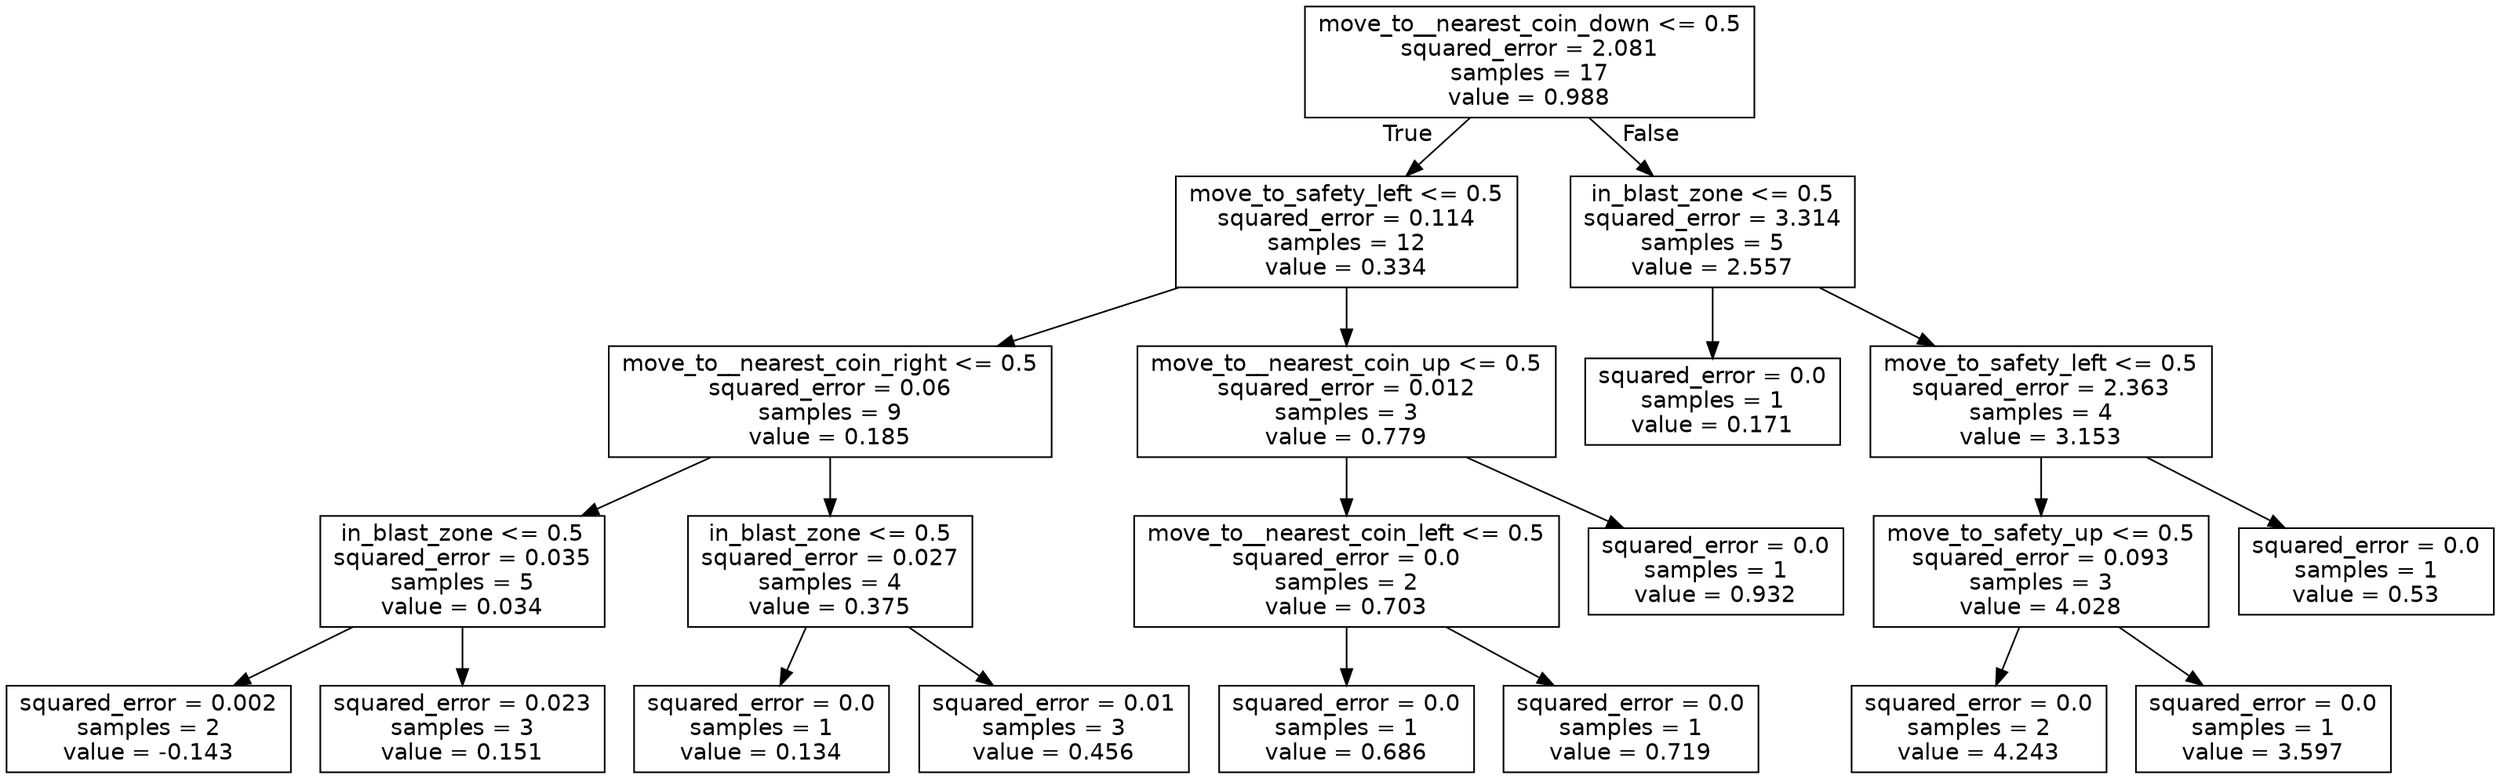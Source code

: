 digraph Tree {
node [shape=box, fontname="helvetica"] ;
edge [fontname="helvetica"] ;
0 [label="move_to__nearest_coin_down <= 0.5\nsquared_error = 2.081\nsamples = 17\nvalue = 0.988"] ;
1 [label="move_to_safety_left <= 0.5\nsquared_error = 0.114\nsamples = 12\nvalue = 0.334"] ;
0 -> 1 [labeldistance=2.5, labelangle=45, headlabel="True"] ;
2 [label="move_to__nearest_coin_right <= 0.5\nsquared_error = 0.06\nsamples = 9\nvalue = 0.185"] ;
1 -> 2 ;
3 [label="in_blast_zone <= 0.5\nsquared_error = 0.035\nsamples = 5\nvalue = 0.034"] ;
2 -> 3 ;
4 [label="squared_error = 0.002\nsamples = 2\nvalue = -0.143"] ;
3 -> 4 ;
5 [label="squared_error = 0.023\nsamples = 3\nvalue = 0.151"] ;
3 -> 5 ;
6 [label="in_blast_zone <= 0.5\nsquared_error = 0.027\nsamples = 4\nvalue = 0.375"] ;
2 -> 6 ;
7 [label="squared_error = 0.0\nsamples = 1\nvalue = 0.134"] ;
6 -> 7 ;
8 [label="squared_error = 0.01\nsamples = 3\nvalue = 0.456"] ;
6 -> 8 ;
9 [label="move_to__nearest_coin_up <= 0.5\nsquared_error = 0.012\nsamples = 3\nvalue = 0.779"] ;
1 -> 9 ;
10 [label="move_to__nearest_coin_left <= 0.5\nsquared_error = 0.0\nsamples = 2\nvalue = 0.703"] ;
9 -> 10 ;
11 [label="squared_error = 0.0\nsamples = 1\nvalue = 0.686"] ;
10 -> 11 ;
12 [label="squared_error = 0.0\nsamples = 1\nvalue = 0.719"] ;
10 -> 12 ;
13 [label="squared_error = 0.0\nsamples = 1\nvalue = 0.932"] ;
9 -> 13 ;
14 [label="in_blast_zone <= 0.5\nsquared_error = 3.314\nsamples = 5\nvalue = 2.557"] ;
0 -> 14 [labeldistance=2.5, labelangle=-45, headlabel="False"] ;
15 [label="squared_error = 0.0\nsamples = 1\nvalue = 0.171"] ;
14 -> 15 ;
16 [label="move_to_safety_left <= 0.5\nsquared_error = 2.363\nsamples = 4\nvalue = 3.153"] ;
14 -> 16 ;
17 [label="move_to_safety_up <= 0.5\nsquared_error = 0.093\nsamples = 3\nvalue = 4.028"] ;
16 -> 17 ;
18 [label="squared_error = 0.0\nsamples = 2\nvalue = 4.243"] ;
17 -> 18 ;
19 [label="squared_error = 0.0\nsamples = 1\nvalue = 3.597"] ;
17 -> 19 ;
20 [label="squared_error = 0.0\nsamples = 1\nvalue = 0.53"] ;
16 -> 20 ;
}